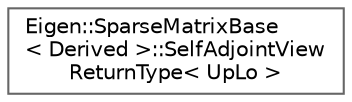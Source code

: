 digraph "Graphical Class Hierarchy"
{
 // LATEX_PDF_SIZE
  bgcolor="transparent";
  edge [fontname=Helvetica,fontsize=10,labelfontname=Helvetica,labelfontsize=10];
  node [fontname=Helvetica,fontsize=10,shape=box,height=0.2,width=0.4];
  rankdir="LR";
  Node0 [id="Node000000",label="Eigen::SparseMatrixBase\l\< Derived \>::SelfAdjointView\lReturnType\< UpLo \>",height=0.2,width=0.4,color="grey40", fillcolor="white", style="filled",URL="$structEigen_1_1SparseMatrixBase_1_1SelfAdjointViewReturnType.html",tooltip=" "];
}
